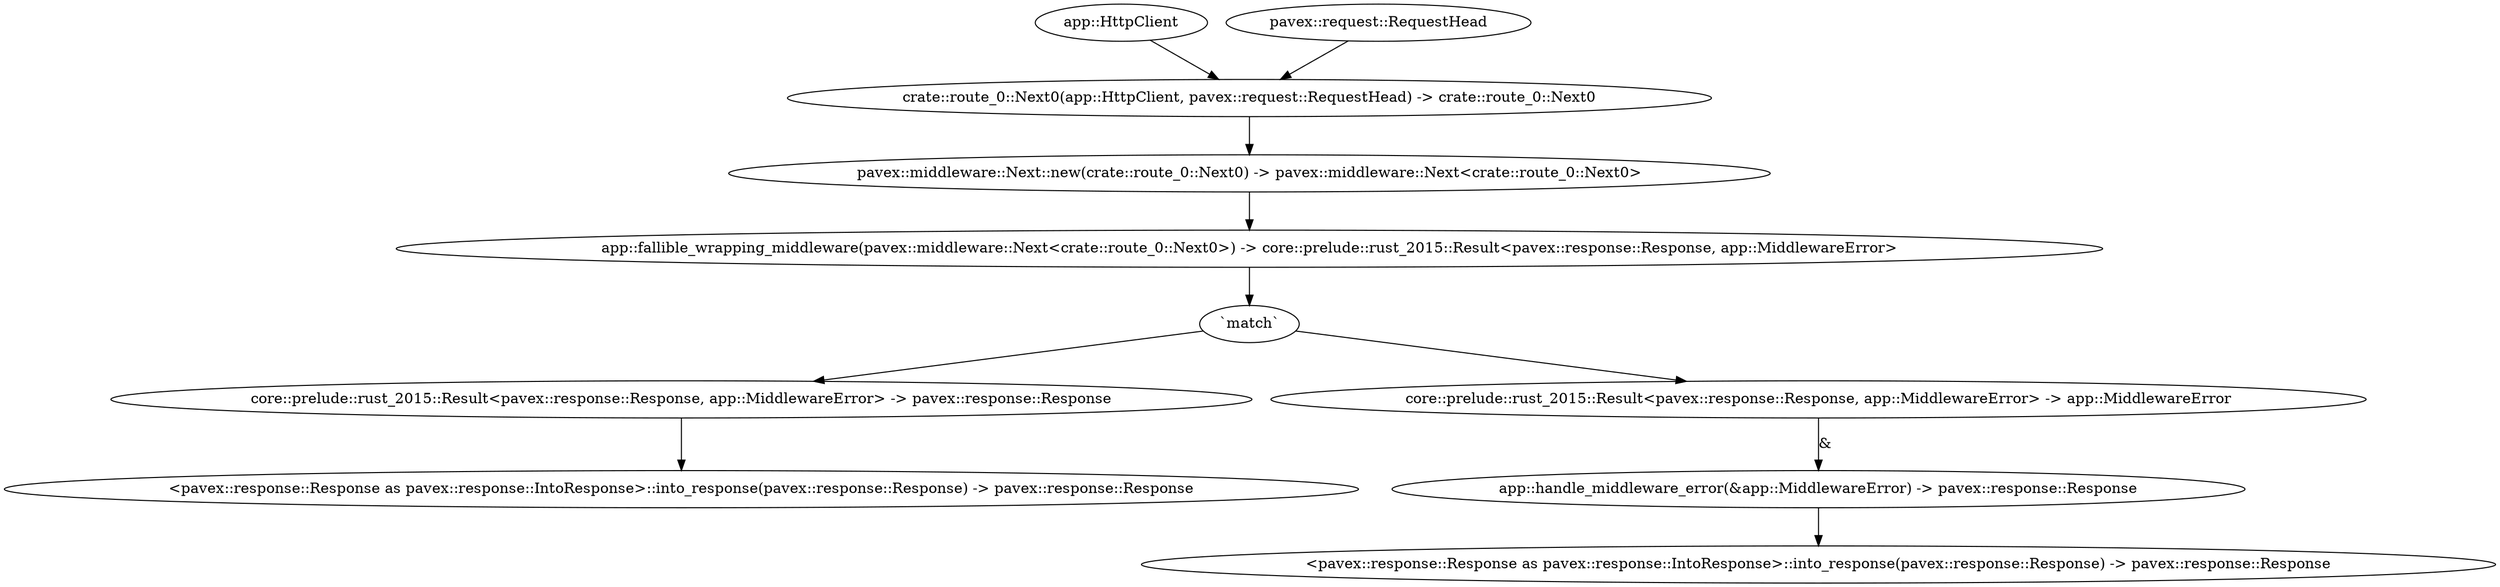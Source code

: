 digraph "GET /home - 0" {
    0 [ label = "app::fallible_wrapping_middleware(pavex::middleware::Next<crate::route_0::Next0>) -> core::prelude::rust_2015::Result<pavex::response::Response, app::MiddlewareError>"]
    1 [ label = "pavex::middleware::Next::new(crate::route_0::Next0) -> pavex::middleware::Next<crate::route_0::Next0>"]
    2 [ label = "crate::route_0::Next0(app::HttpClient, pavex::request::RequestHead) -> crate::route_0::Next0"]
    3 [ label = "app::HttpClient"]
    4 [ label = "pavex::request::RequestHead"]
    5 [ label = "core::prelude::rust_2015::Result<pavex::response::Response, app::MiddlewareError> -> pavex::response::Response"]
    6 [ label = "core::prelude::rust_2015::Result<pavex::response::Response, app::MiddlewareError> -> app::MiddlewareError"]
    7 [ label = "<pavex::response::Response as pavex::response::IntoResponse>::into_response(pavex::response::Response) -> pavex::response::Response"]
    8 [ label = "app::handle_middleware_error(&app::MiddlewareError) -> pavex::response::Response"]
    9 [ label = "<pavex::response::Response as pavex::response::IntoResponse>::into_response(pavex::response::Response) -> pavex::response::Response"]
    10 [ label = "`match`"]
    1 -> 0 [ ]
    2 -> 1 [ ]
    4 -> 2 [ ]
    3 -> 2 [ ]
    10 -> 5 [ ]
    10 -> 6 [ ]
    6 -> 8 [ label = "&"]
    5 -> 7 [ ]
    8 -> 9 [ ]
    0 -> 10 [ ]
}

digraph "GET /home - 1" {
    0 [ label = "app::request_handler(std::path::PathBuf, app::Logger, app::HttpClient) -> core::prelude::rust_2015::Result<pavex::response::Response, app::HandlerError>"]
    1 [ label = "core::prelude::rust_2015::Result<std::path::PathBuf, app::ExtractPathError<alloc::string::String>> -> std::path::PathBuf"]
    2 [ label = "core::prelude::rust_2015::Result<app::Logger, app::LoggerError> -> app::Logger"]
    3 [ label = "app::HttpClient"]
    4 [ label = "app::logger() -> core::prelude::rust_2015::Result<app::Logger, app::LoggerError>"]
    5 [ label = "app::extract_path(pavex::request::RequestHead) -> core::prelude::rust_2015::Result<std::path::PathBuf, app::ExtractPathError<alloc::string::String>>"]
    6 [ label = "pavex::request::RequestHead"]
    7 [ label = "core::prelude::rust_2015::Result<pavex::response::Response, app::HandlerError> -> pavex::response::Response"]
    8 [ label = "core::prelude::rust_2015::Result<pavex::response::Response, app::HandlerError> -> app::HandlerError"]
    9 [ label = "core::prelude::rust_2015::Result<app::Logger, app::LoggerError> -> app::LoggerError"]
    10 [ label = "core::prelude::rust_2015::Result<std::path::PathBuf, app::ExtractPathError<alloc::string::String>> -> app::ExtractPathError<alloc::string::String>"]
    11 [ label = "<pavex::response::Response as pavex::response::IntoResponse>::into_response(pavex::response::Response) -> pavex::response::Response"]
    12 [ label = "app::handle_handler_error(&app::HandlerError) -> pavex::response::Response"]
    13 [ label = "app::handle_logger_error(&app::LoggerError) -> pavex::response::Response"]
    14 [ label = "app::handle_extract_path_error(&app::ExtractPathError<alloc::string::String>, app::Logger) -> pavex::response::Response"]
    15 [ label = "core::prelude::rust_2015::Result<app::Logger, app::LoggerError> -> app::Logger"]
    16 [ label = "app::logger() -> core::prelude::rust_2015::Result<app::Logger, app::LoggerError>"]
    17 [ label = "<pavex::response::Response as pavex::response::IntoResponse>::into_response(pavex::response::Response) -> pavex::response::Response"]
    18 [ label = "<pavex::response::Response as pavex::response::IntoResponse>::into_response(pavex::response::Response) -> pavex::response::Response"]
    19 [ label = "<pavex::response::Response as pavex::response::IntoResponse>::into_response(pavex::response::Response) -> pavex::response::Response"]
    20 [ label = "core::prelude::rust_2015::Result<app::Logger, app::LoggerError> -> app::LoggerError"]
    21 [ label = "app::handle_logger_error(&app::LoggerError) -> pavex::response::Response"]
    22 [ label = "<pavex::response::Response as pavex::response::IntoResponse>::into_response(pavex::response::Response) -> pavex::response::Response"]
    23 [ label = "`match`"]
    24 [ label = "`match`"]
    25 [ label = "`match`"]
    26 [ label = "`match`"]
    3 -> 0 [ ]
    2 -> 0 [ ]
    24 -> 9 [ ]
    1 -> 0 [ ]
    25 -> 10 [ ]
    6 -> 5 [ ]
    25 -> 1 [ ]
    24 -> 2 [ ]
    23 -> 7 [ ]
    23 -> 8 [ ]
    10 -> 14 [ label = "&"]
    15 -> 14 [ ]
    26 -> 20 [ ]
    9 -> 13 [ label = "&"]
    8 -> 12 [ label = "&"]
    7 -> 11 [ ]
    26 -> 15 [ ]
    14 -> 19 [ ]
    13 -> 18 [ ]
    12 -> 17 [ ]
    20 -> 21 [ label = "&"]
    21 -> 22 [ ]
    0 -> 23 [ ]
    4 -> 24 [ ]
    5 -> 25 [ ]
    16 -> 26 [ ]
}

digraph "GET /home - 2" {
    0 [ label = "app::fallible_pp_middleware(pavex::response::Response) -> core::prelude::rust_2015::Result<pavex::response::Response, app::PPMiddlewareError>"]
    1 [ label = "pavex::response::Response"]
    2 [ label = "core::prelude::rust_2015::Result<pavex::response::Response, app::PPMiddlewareError> -> pavex::response::Response"]
    3 [ label = "core::prelude::rust_2015::Result<pavex::response::Response, app::PPMiddlewareError> -> app::PPMiddlewareError"]
    4 [ label = "<pavex::response::Response as pavex::response::IntoResponse>::into_response(pavex::response::Response) -> pavex::response::Response"]
    5 [ label = "app::handle_pp_middleware_error(&app::PPMiddlewareError) -> pavex::response::Response"]
    6 [ label = "<pavex::response::Response as pavex::response::IntoResponse>::into_response(pavex::response::Response) -> pavex::response::Response"]
    7 [ label = "`match`"]
    1 -> 0 [ ]
    7 -> 2 [ ]
    7 -> 3 [ ]
    3 -> 5 [ label = "&"]
    2 -> 4 [ ]
    5 -> 6 [ ]
    0 -> 7 [ ]
}

digraph "* /home - 0" {
    0 [ label = "app::fallible_wrapping_middleware(pavex::middleware::Next<crate::route_1::Next0<'a>>) -> core::prelude::rust_2015::Result<pavex::response::Response, app::MiddlewareError>"]
    1 [ label = "pavex::middleware::Next::new(crate::route_1::Next0<'a>) -> pavex::middleware::Next<crate::route_1::Next0<'a>>"]
    2 [ label = "crate::route_1::Next0(&'a pavex::router::AllowedMethods) -> crate::route_1::Next0<'a>"]
    4 [ label = "core::prelude::rust_2015::Result<pavex::response::Response, app::MiddlewareError> -> pavex::response::Response"]
    5 [ label = "core::prelude::rust_2015::Result<pavex::response::Response, app::MiddlewareError> -> app::MiddlewareError"]
    6 [ label = "<pavex::response::Response as pavex::response::IntoResponse>::into_response(pavex::response::Response) -> pavex::response::Response"]
    7 [ label = "app::handle_middleware_error(&app::MiddlewareError) -> pavex::response::Response"]
    8 [ label = "<pavex::response::Response as pavex::response::IntoResponse>::into_response(pavex::response::Response) -> pavex::response::Response"]
    9 [ label = "`match`"]
    10 [ label = "&pavex::router::AllowedMethods"]
    1 -> 0 [ ]
    2 -> 1 [ ]
    9 -> 4 [ ]
    9 -> 5 [ ]
    5 -> 7 [ label = "&"]
    4 -> 6 [ ]
    7 -> 8 [ ]
    0 -> 9 [ ]
    10 -> 2 [ ]
}

digraph "* /home - 1" {
    0 [ label = "pavex::router::default_fallback(&pavex::router::AllowedMethods) -> pavex::response::Response"]
    2 [ label = "<pavex::response::Response as pavex::response::IntoResponse>::into_response(pavex::response::Response) -> pavex::response::Response"]
    3 [ label = "&pavex::router::AllowedMethods"]
    0 -> 2 [ ]
    3 -> 0 [ ]
}

digraph "* /home - 2" {
    0 [ label = "app::fallible_pp_middleware(pavex::response::Response) -> core::prelude::rust_2015::Result<pavex::response::Response, app::PPMiddlewareError>"]
    1 [ label = "pavex::response::Response"]
    2 [ label = "core::prelude::rust_2015::Result<pavex::response::Response, app::PPMiddlewareError> -> pavex::response::Response"]
    3 [ label = "core::prelude::rust_2015::Result<pavex::response::Response, app::PPMiddlewareError> -> app::PPMiddlewareError"]
    4 [ label = "<pavex::response::Response as pavex::response::IntoResponse>::into_response(pavex::response::Response) -> pavex::response::Response"]
    5 [ label = "app::handle_pp_middleware_error(&app::PPMiddlewareError) -> pavex::response::Response"]
    6 [ label = "<pavex::response::Response as pavex::response::IntoResponse>::into_response(pavex::response::Response) -> pavex::response::Response"]
    7 [ label = "`match`"]
    1 -> 0 [ ]
    7 -> 2 [ ]
    7 -> 3 [ ]
    3 -> 5 [ label = "&"]
    2 -> 4 [ ]
    5 -> 6 [ ]
    0 -> 7 [ ]
}

digraph app_state {
    0 [ label = "crate::ApplicationState(app::HttpClient) -> crate::ApplicationState"]
    1 [ label = "core::prelude::rust_2015::Result<app::HttpClient, app::HttpClientError> -> app::HttpClient"]
    2 [ label = "app::http_client(app::Config) -> core::prelude::rust_2015::Result<app::HttpClient, app::HttpClientError>"]
    3 [ label = "app::Config"]
    4 [ label = "core::result::Result::Ok(crate::ApplicationState) -> core::result::Result<crate::ApplicationState, crate::ApplicationStateError>"]
    5 [ label = "core::prelude::rust_2015::Result<app::HttpClient, app::HttpClientError> -> app::HttpClientError"]
    6 [ label = "crate::ApplicationStateError::HttpClient(app::HttpClientError) -> crate::ApplicationStateError"]
    7 [ label = "core::result::Result::Err(crate::ApplicationStateError) -> core::result::Result<crate::ApplicationState, crate::ApplicationStateError>"]
    8 [ label = "`match`"]
    1 -> 0 [ ]
    8 -> 5 [ ]
    3 -> 2 [ ]
    8 -> 1 [ ]
    0 -> 4 [ ]
    5 -> 6 [ ]
    6 -> 7 [ ]
    2 -> 8 [ ]
}